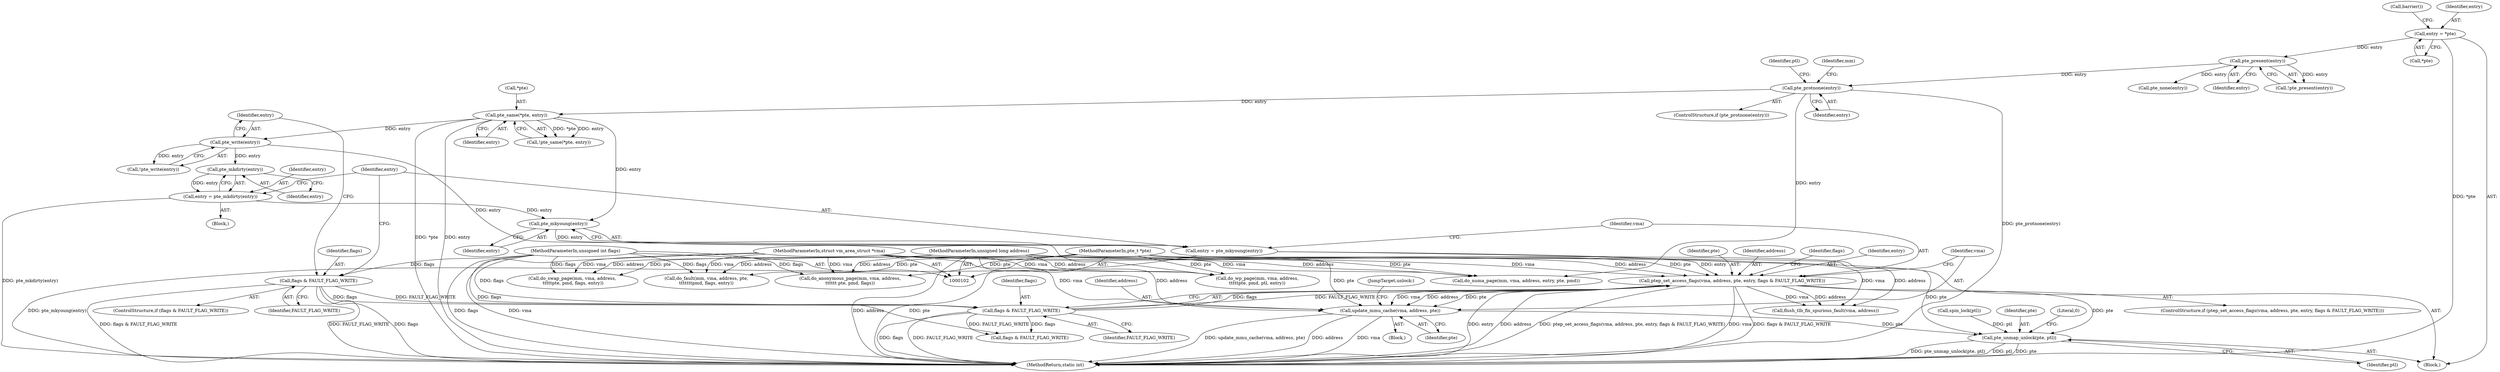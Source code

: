 digraph "0_linux_6b7339f4c31ad69c8e9c0b2859276e22cf72176d_1@API" {
"1000226" [label="(Call,update_mmu_cache(vma, address, pte))"];
"1000217" [label="(Call,ptep_set_access_flags(vma, address, pte, entry, flags & FAULT_FLAG_WRITE))"];
"1000104" [label="(MethodParameterIn,struct vm_area_struct *vma)"];
"1000105" [label="(MethodParameterIn,unsigned long address)"];
"1000106" [label="(MethodParameterIn,pte_t *pte)"];
"1000212" [label="(Call,entry = pte_mkyoung(entry))"];
"1000214" [label="(Call,pte_mkyoung(entry))"];
"1000185" [label="(Call,pte_same(*pte, entry))"];
"1000165" [label="(Call,pte_protnone(entry))"];
"1000119" [label="(Call,pte_present(entry))"];
"1000112" [label="(Call,entry = *pte)"];
"1000208" [label="(Call,entry = pte_mkdirty(entry))"];
"1000210" [label="(Call,pte_mkdirty(entry))"];
"1000197" [label="(Call,pte_write(entry))"];
"1000222" [label="(Call,flags & FAULT_FLAG_WRITE)"];
"1000191" [label="(Call,flags & FAULT_FLAG_WRITE)"];
"1000108" [label="(MethodParameterIn,unsigned int flags)"];
"1000240" [label="(Call,pte_unmap_unlock(pte, ptl))"];
"1000209" [label="(Identifier,entry)"];
"1000227" [label="(Identifier,vma)"];
"1000116" [label="(Call,barrier())"];
"1000224" [label="(Identifier,FAULT_FLAG_WRITE)"];
"1000190" [label="(ControlStructure,if (flags & FAULT_FLAG_WRITE))"];
"1000194" [label="(Block,)"];
"1000241" [label="(Identifier,pte)"];
"1000192" [label="(Identifier,flags)"];
"1000226" [label="(Call,update_mmu_cache(vma, address, pte))"];
"1000239" [label="(JumpTarget,unlock:)"];
"1000156" [label="(Call,do_swap_page(mm, vma, address,\n \t\t\t\t\tpte, pmd, flags, entry))"];
"1000114" [label="(Call,*pte)"];
"1000220" [label="(Identifier,pte)"];
"1000168" [label="(Call,do_numa_page(mm, vma, address, entry, pte, pmd))"];
"1000218" [label="(Identifier,vma)"];
"1000200" [label="(Call,do_wp_page(mm, vma, address,\n\t\t\t\t\tpte, pmd, ptl, entry))"];
"1000186" [label="(Call,*pte)"];
"1000184" [label="(Call,!pte_same(*pte, entry))"];
"1000118" [label="(Call,!pte_present(entry))"];
"1000123" [label="(Call,pte_none(entry))"];
"1000210" [label="(Call,pte_mkdirty(entry))"];
"1000166" [label="(Identifier,entry)"];
"1000212" [label="(Call,entry = pte_mkyoung(entry))"];
"1000164" [label="(ControlStructure,if (pte_protnone(entry)))"];
"1000119" [label="(Call,pte_present(entry))"];
"1000198" [label="(Identifier,entry)"];
"1000120" [label="(Identifier,entry)"];
"1000191" [label="(Call,flags & FAULT_FLAG_WRITE)"];
"1000105" [label="(MethodParameterIn,unsigned long address)"];
"1000219" [label="(Identifier,address)"];
"1000240" [label="(Call,pte_unmap_unlock(pte, ptl))"];
"1000217" [label="(Call,ptep_set_access_flags(vma, address, pte, entry, flags & FAULT_FLAG_WRITE))"];
"1000234" [label="(Identifier,flags)"];
"1000214" [label="(Call,pte_mkyoung(entry))"];
"1000211" [label="(Identifier,entry)"];
"1000108" [label="(MethodParameterIn,unsigned int flags)"];
"1000197" [label="(Call,pte_write(entry))"];
"1000229" [label="(Identifier,pte)"];
"1000236" [label="(Call,flush_tlb_fix_spurious_fault(vma, address))"];
"1000244" [label="(Literal,0)"];
"1000176" [label="(Identifier,ptl)"];
"1000213" [label="(Identifier,entry)"];
"1000233" [label="(Call,flags & FAULT_FLAG_WRITE)"];
"1000106" [label="(MethodParameterIn,pte_t *pte)"];
"1000112" [label="(Call,entry = *pte)"];
"1000221" [label="(Identifier,entry)"];
"1000139" [label="(Call,do_fault(mm, vma, address, pte,\n\t\t\t\t\t\t\tpmd, flags, entry))"];
"1000245" [label="(MethodReturn,static int)"];
"1000242" [label="(Identifier,ptl)"];
"1000215" [label="(Identifier,entry)"];
"1000196" [label="(Call,!pte_write(entry))"];
"1000148" [label="(Call,do_anonymous_page(mm, vma, address,\n\t\t\t\t\t\t pte, pmd, flags))"];
"1000228" [label="(Identifier,address)"];
"1000113" [label="(Identifier,entry)"];
"1000180" [label="(Call,spin_lock(ptl))"];
"1000109" [label="(Block,)"];
"1000223" [label="(Identifier,flags)"];
"1000225" [label="(Block,)"];
"1000208" [label="(Call,entry = pte_mkdirty(entry))"];
"1000216" [label="(ControlStructure,if (ptep_set_access_flags(vma, address, pte, entry, flags & FAULT_FLAG_WRITE)))"];
"1000188" [label="(Identifier,entry)"];
"1000193" [label="(Identifier,FAULT_FLAG_WRITE)"];
"1000222" [label="(Call,flags & FAULT_FLAG_WRITE)"];
"1000104" [label="(MethodParameterIn,struct vm_area_struct *vma)"];
"1000185" [label="(Call,pte_same(*pte, entry))"];
"1000169" [label="(Identifier,mm)"];
"1000165" [label="(Call,pte_protnone(entry))"];
"1000226" -> "1000225"  [label="AST: "];
"1000226" -> "1000229"  [label="CFG: "];
"1000227" -> "1000226"  [label="AST: "];
"1000228" -> "1000226"  [label="AST: "];
"1000229" -> "1000226"  [label="AST: "];
"1000239" -> "1000226"  [label="CFG: "];
"1000226" -> "1000245"  [label="DDG: vma"];
"1000226" -> "1000245"  [label="DDG: update_mmu_cache(vma, address, pte)"];
"1000226" -> "1000245"  [label="DDG: address"];
"1000217" -> "1000226"  [label="DDG: vma"];
"1000217" -> "1000226"  [label="DDG: address"];
"1000217" -> "1000226"  [label="DDG: pte"];
"1000104" -> "1000226"  [label="DDG: vma"];
"1000105" -> "1000226"  [label="DDG: address"];
"1000106" -> "1000226"  [label="DDG: pte"];
"1000226" -> "1000240"  [label="DDG: pte"];
"1000217" -> "1000216"  [label="AST: "];
"1000217" -> "1000222"  [label="CFG: "];
"1000218" -> "1000217"  [label="AST: "];
"1000219" -> "1000217"  [label="AST: "];
"1000220" -> "1000217"  [label="AST: "];
"1000221" -> "1000217"  [label="AST: "];
"1000222" -> "1000217"  [label="AST: "];
"1000227" -> "1000217"  [label="CFG: "];
"1000234" -> "1000217"  [label="CFG: "];
"1000217" -> "1000245"  [label="DDG: entry"];
"1000217" -> "1000245"  [label="DDG: address"];
"1000217" -> "1000245"  [label="DDG: ptep_set_access_flags(vma, address, pte, entry, flags & FAULT_FLAG_WRITE)"];
"1000217" -> "1000245"  [label="DDG: vma"];
"1000217" -> "1000245"  [label="DDG: flags & FAULT_FLAG_WRITE"];
"1000104" -> "1000217"  [label="DDG: vma"];
"1000105" -> "1000217"  [label="DDG: address"];
"1000106" -> "1000217"  [label="DDG: pte"];
"1000212" -> "1000217"  [label="DDG: entry"];
"1000222" -> "1000217"  [label="DDG: flags"];
"1000222" -> "1000217"  [label="DDG: FAULT_FLAG_WRITE"];
"1000217" -> "1000236"  [label="DDG: vma"];
"1000217" -> "1000236"  [label="DDG: address"];
"1000217" -> "1000240"  [label="DDG: pte"];
"1000104" -> "1000102"  [label="AST: "];
"1000104" -> "1000245"  [label="DDG: vma"];
"1000104" -> "1000139"  [label="DDG: vma"];
"1000104" -> "1000148"  [label="DDG: vma"];
"1000104" -> "1000156"  [label="DDG: vma"];
"1000104" -> "1000168"  [label="DDG: vma"];
"1000104" -> "1000200"  [label="DDG: vma"];
"1000104" -> "1000236"  [label="DDG: vma"];
"1000105" -> "1000102"  [label="AST: "];
"1000105" -> "1000245"  [label="DDG: address"];
"1000105" -> "1000139"  [label="DDG: address"];
"1000105" -> "1000148"  [label="DDG: address"];
"1000105" -> "1000156"  [label="DDG: address"];
"1000105" -> "1000168"  [label="DDG: address"];
"1000105" -> "1000200"  [label="DDG: address"];
"1000105" -> "1000236"  [label="DDG: address"];
"1000106" -> "1000102"  [label="AST: "];
"1000106" -> "1000245"  [label="DDG: pte"];
"1000106" -> "1000139"  [label="DDG: pte"];
"1000106" -> "1000148"  [label="DDG: pte"];
"1000106" -> "1000156"  [label="DDG: pte"];
"1000106" -> "1000168"  [label="DDG: pte"];
"1000106" -> "1000200"  [label="DDG: pte"];
"1000106" -> "1000240"  [label="DDG: pte"];
"1000212" -> "1000109"  [label="AST: "];
"1000212" -> "1000214"  [label="CFG: "];
"1000213" -> "1000212"  [label="AST: "];
"1000214" -> "1000212"  [label="AST: "];
"1000218" -> "1000212"  [label="CFG: "];
"1000212" -> "1000245"  [label="DDG: pte_mkyoung(entry)"];
"1000214" -> "1000212"  [label="DDG: entry"];
"1000214" -> "1000215"  [label="CFG: "];
"1000215" -> "1000214"  [label="AST: "];
"1000185" -> "1000214"  [label="DDG: entry"];
"1000208" -> "1000214"  [label="DDG: entry"];
"1000185" -> "1000184"  [label="AST: "];
"1000185" -> "1000188"  [label="CFG: "];
"1000186" -> "1000185"  [label="AST: "];
"1000188" -> "1000185"  [label="AST: "];
"1000184" -> "1000185"  [label="CFG: "];
"1000185" -> "1000245"  [label="DDG: entry"];
"1000185" -> "1000245"  [label="DDG: *pte"];
"1000185" -> "1000184"  [label="DDG: *pte"];
"1000185" -> "1000184"  [label="DDG: entry"];
"1000165" -> "1000185"  [label="DDG: entry"];
"1000185" -> "1000197"  [label="DDG: entry"];
"1000165" -> "1000164"  [label="AST: "];
"1000165" -> "1000166"  [label="CFG: "];
"1000166" -> "1000165"  [label="AST: "];
"1000169" -> "1000165"  [label="CFG: "];
"1000176" -> "1000165"  [label="CFG: "];
"1000165" -> "1000245"  [label="DDG: pte_protnone(entry)"];
"1000119" -> "1000165"  [label="DDG: entry"];
"1000165" -> "1000168"  [label="DDG: entry"];
"1000119" -> "1000118"  [label="AST: "];
"1000119" -> "1000120"  [label="CFG: "];
"1000120" -> "1000119"  [label="AST: "];
"1000118" -> "1000119"  [label="CFG: "];
"1000119" -> "1000118"  [label="DDG: entry"];
"1000112" -> "1000119"  [label="DDG: entry"];
"1000119" -> "1000123"  [label="DDG: entry"];
"1000112" -> "1000109"  [label="AST: "];
"1000112" -> "1000114"  [label="CFG: "];
"1000113" -> "1000112"  [label="AST: "];
"1000114" -> "1000112"  [label="AST: "];
"1000116" -> "1000112"  [label="CFG: "];
"1000112" -> "1000245"  [label="DDG: *pte"];
"1000208" -> "1000194"  [label="AST: "];
"1000208" -> "1000210"  [label="CFG: "];
"1000209" -> "1000208"  [label="AST: "];
"1000210" -> "1000208"  [label="AST: "];
"1000213" -> "1000208"  [label="CFG: "];
"1000208" -> "1000245"  [label="DDG: pte_mkdirty(entry)"];
"1000210" -> "1000208"  [label="DDG: entry"];
"1000210" -> "1000211"  [label="CFG: "];
"1000211" -> "1000210"  [label="AST: "];
"1000197" -> "1000210"  [label="DDG: entry"];
"1000197" -> "1000196"  [label="AST: "];
"1000197" -> "1000198"  [label="CFG: "];
"1000198" -> "1000197"  [label="AST: "];
"1000196" -> "1000197"  [label="CFG: "];
"1000197" -> "1000196"  [label="DDG: entry"];
"1000197" -> "1000200"  [label="DDG: entry"];
"1000222" -> "1000224"  [label="CFG: "];
"1000223" -> "1000222"  [label="AST: "];
"1000224" -> "1000222"  [label="AST: "];
"1000222" -> "1000245"  [label="DDG: flags"];
"1000222" -> "1000245"  [label="DDG: FAULT_FLAG_WRITE"];
"1000191" -> "1000222"  [label="DDG: flags"];
"1000191" -> "1000222"  [label="DDG: FAULT_FLAG_WRITE"];
"1000108" -> "1000222"  [label="DDG: flags"];
"1000222" -> "1000233"  [label="DDG: flags"];
"1000222" -> "1000233"  [label="DDG: FAULT_FLAG_WRITE"];
"1000191" -> "1000190"  [label="AST: "];
"1000191" -> "1000193"  [label="CFG: "];
"1000192" -> "1000191"  [label="AST: "];
"1000193" -> "1000191"  [label="AST: "];
"1000198" -> "1000191"  [label="CFG: "];
"1000213" -> "1000191"  [label="CFG: "];
"1000191" -> "1000245"  [label="DDG: flags & FAULT_FLAG_WRITE"];
"1000191" -> "1000245"  [label="DDG: FAULT_FLAG_WRITE"];
"1000191" -> "1000245"  [label="DDG: flags"];
"1000108" -> "1000191"  [label="DDG: flags"];
"1000108" -> "1000102"  [label="AST: "];
"1000108" -> "1000245"  [label="DDG: flags"];
"1000108" -> "1000139"  [label="DDG: flags"];
"1000108" -> "1000148"  [label="DDG: flags"];
"1000108" -> "1000156"  [label="DDG: flags"];
"1000108" -> "1000233"  [label="DDG: flags"];
"1000240" -> "1000109"  [label="AST: "];
"1000240" -> "1000242"  [label="CFG: "];
"1000241" -> "1000240"  [label="AST: "];
"1000242" -> "1000240"  [label="AST: "];
"1000244" -> "1000240"  [label="CFG: "];
"1000240" -> "1000245"  [label="DDG: pte_unmap_unlock(pte, ptl)"];
"1000240" -> "1000245"  [label="DDG: ptl"];
"1000240" -> "1000245"  [label="DDG: pte"];
"1000180" -> "1000240"  [label="DDG: ptl"];
}
